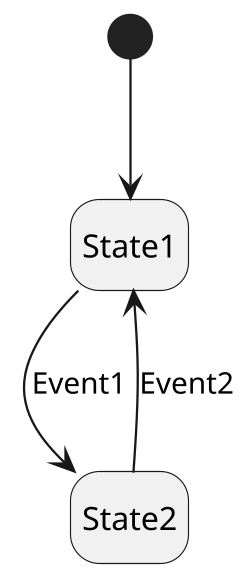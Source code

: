 @startuml
'https://plantuml.com/state-diagram

scale 250 width
hide empty description
[*] --> State1

State1 --> State2: Event1
State2 --> State1: Event2
@enduml